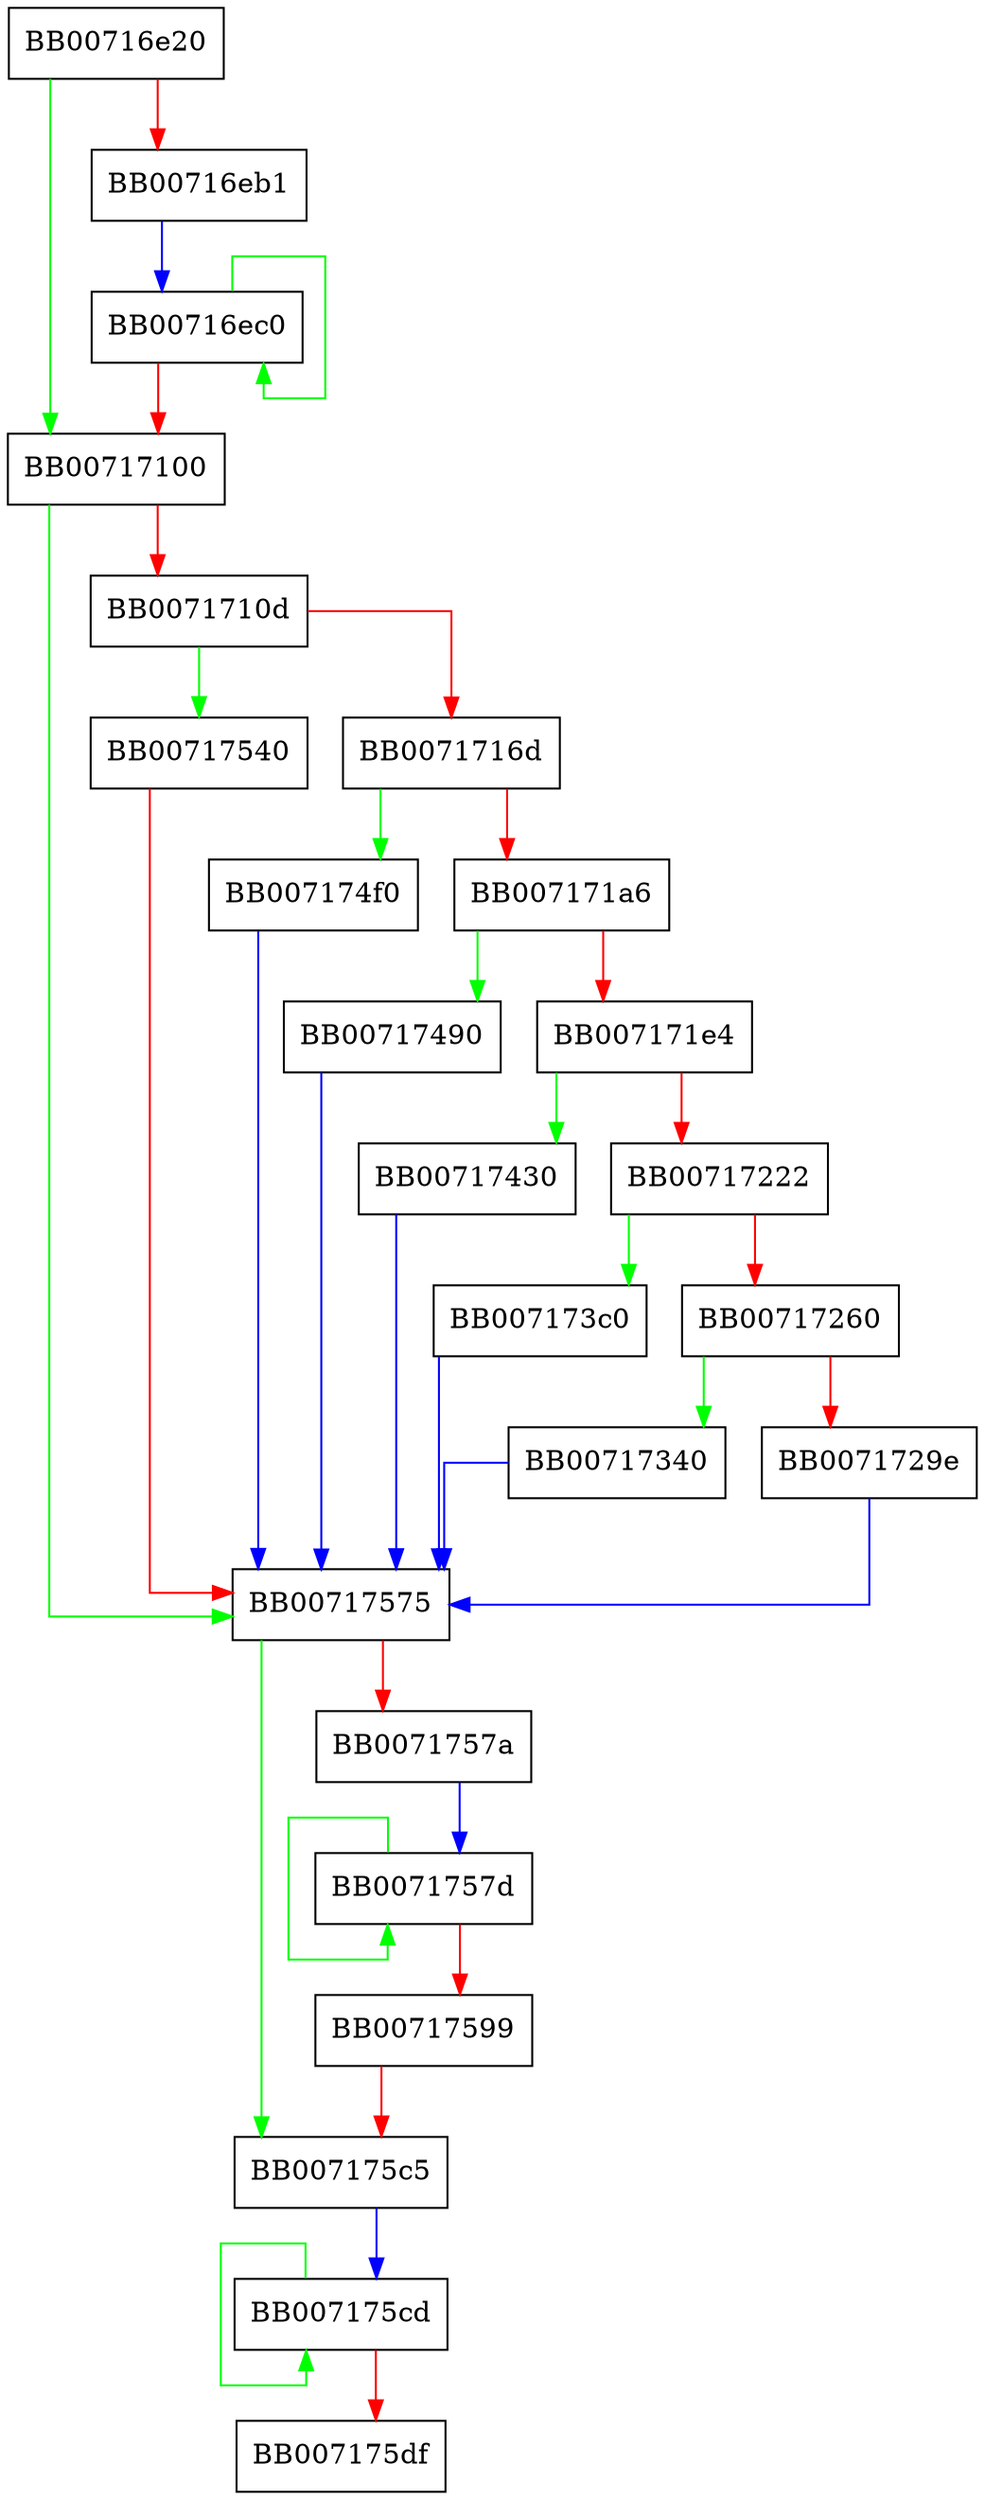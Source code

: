 digraph ossl_bsaes_xts_encrypt {
  node [shape="box"];
  graph [splines=ortho];
  BB00716e20 -> BB00717100 [color="green"];
  BB00716e20 -> BB00716eb1 [color="red"];
  BB00716eb1 -> BB00716ec0 [color="blue"];
  BB00716ec0 -> BB00716ec0 [color="green"];
  BB00716ec0 -> BB00717100 [color="red"];
  BB00717100 -> BB00717575 [color="green"];
  BB00717100 -> BB0071710d [color="red"];
  BB0071710d -> BB00717540 [color="green"];
  BB0071710d -> BB0071716d [color="red"];
  BB0071716d -> BB007174f0 [color="green"];
  BB0071716d -> BB007171a6 [color="red"];
  BB007171a6 -> BB00717490 [color="green"];
  BB007171a6 -> BB007171e4 [color="red"];
  BB007171e4 -> BB00717430 [color="green"];
  BB007171e4 -> BB00717222 [color="red"];
  BB00717222 -> BB007173c0 [color="green"];
  BB00717222 -> BB00717260 [color="red"];
  BB00717260 -> BB00717340 [color="green"];
  BB00717260 -> BB0071729e [color="red"];
  BB0071729e -> BB00717575 [color="blue"];
  BB00717340 -> BB00717575 [color="blue"];
  BB007173c0 -> BB00717575 [color="blue"];
  BB00717430 -> BB00717575 [color="blue"];
  BB00717490 -> BB00717575 [color="blue"];
  BB007174f0 -> BB00717575 [color="blue"];
  BB00717540 -> BB00717575 [color="red"];
  BB00717575 -> BB007175c5 [color="green"];
  BB00717575 -> BB0071757a [color="red"];
  BB0071757a -> BB0071757d [color="blue"];
  BB0071757d -> BB0071757d [color="green"];
  BB0071757d -> BB00717599 [color="red"];
  BB00717599 -> BB007175c5 [color="red"];
  BB007175c5 -> BB007175cd [color="blue"];
  BB007175cd -> BB007175cd [color="green"];
  BB007175cd -> BB007175df [color="red"];
}